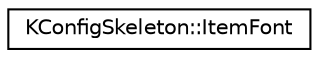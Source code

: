 digraph "Graphical Class Hierarchy"
{
  edge [fontname="Helvetica",fontsize="10",labelfontname="Helvetica",labelfontsize="10"];
  node [fontname="Helvetica",fontsize="10",shape=record];
  rankdir="LR";
  Node0 [label="KConfigSkeleton::ItemFont",height=0.2,width=0.4,color="black", fillcolor="white", style="filled",URL="$classKConfigSkeleton_1_1ItemFont.html",tooltip="Class for handling a font preferences item. "];
}
